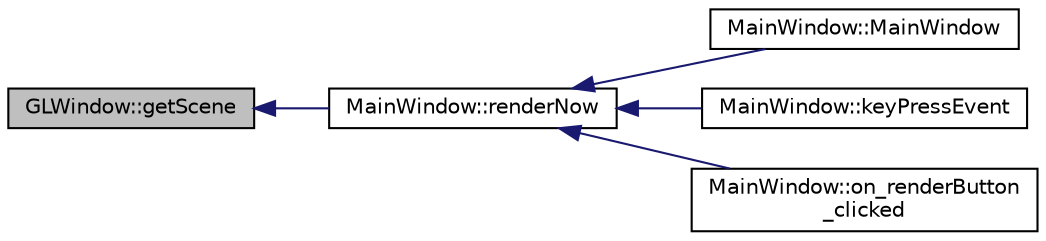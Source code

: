 digraph "GLWindow::getScene"
{
  edge [fontname="Helvetica",fontsize="10",labelfontname="Helvetica",labelfontsize="10"];
  node [fontname="Helvetica",fontsize="10",shape=record];
  rankdir="LR";
  Node1 [label="GLWindow::getScene",height=0.2,width=0.4,color="black", fillcolor="grey75", style="filled", fontcolor="black"];
  Node1 -> Node2 [dir="back",color="midnightblue",fontsize="10",style="solid",fontname="Helvetica"];
  Node2 [label="MainWindow::renderNow",height=0.2,width=0.4,color="black", fillcolor="white", style="filled",URL="$class_main_window.html#ab9611cd38a22e0d943734a6f656df484"];
  Node2 -> Node3 [dir="back",color="midnightblue",fontsize="10",style="solid",fontname="Helvetica"];
  Node3 [label="MainWindow::MainWindow",height=0.2,width=0.4,color="black", fillcolor="white", style="filled",URL="$class_main_window.html#a8b244be8b7b7db1b08de2a2acb9409db"];
  Node2 -> Node4 [dir="back",color="midnightblue",fontsize="10",style="solid",fontname="Helvetica"];
  Node4 [label="MainWindow::keyPressEvent",height=0.2,width=0.4,color="black", fillcolor="white", style="filled",URL="$class_main_window.html#a3c2e352934c6318d405c3d2b0e07729c",tooltip="override the keyPressEvent inherited from QObject so we can handle key presses. "];
  Node2 -> Node5 [dir="back",color="midnightblue",fontsize="10",style="solid",fontname="Helvetica"];
  Node5 [label="MainWindow::on_renderButton\l_clicked",height=0.2,width=0.4,color="black", fillcolor="white", style="filled",URL="$class_main_window.html#ad4224ffb01cbd6f9b31b3024053aeeef"];
}
